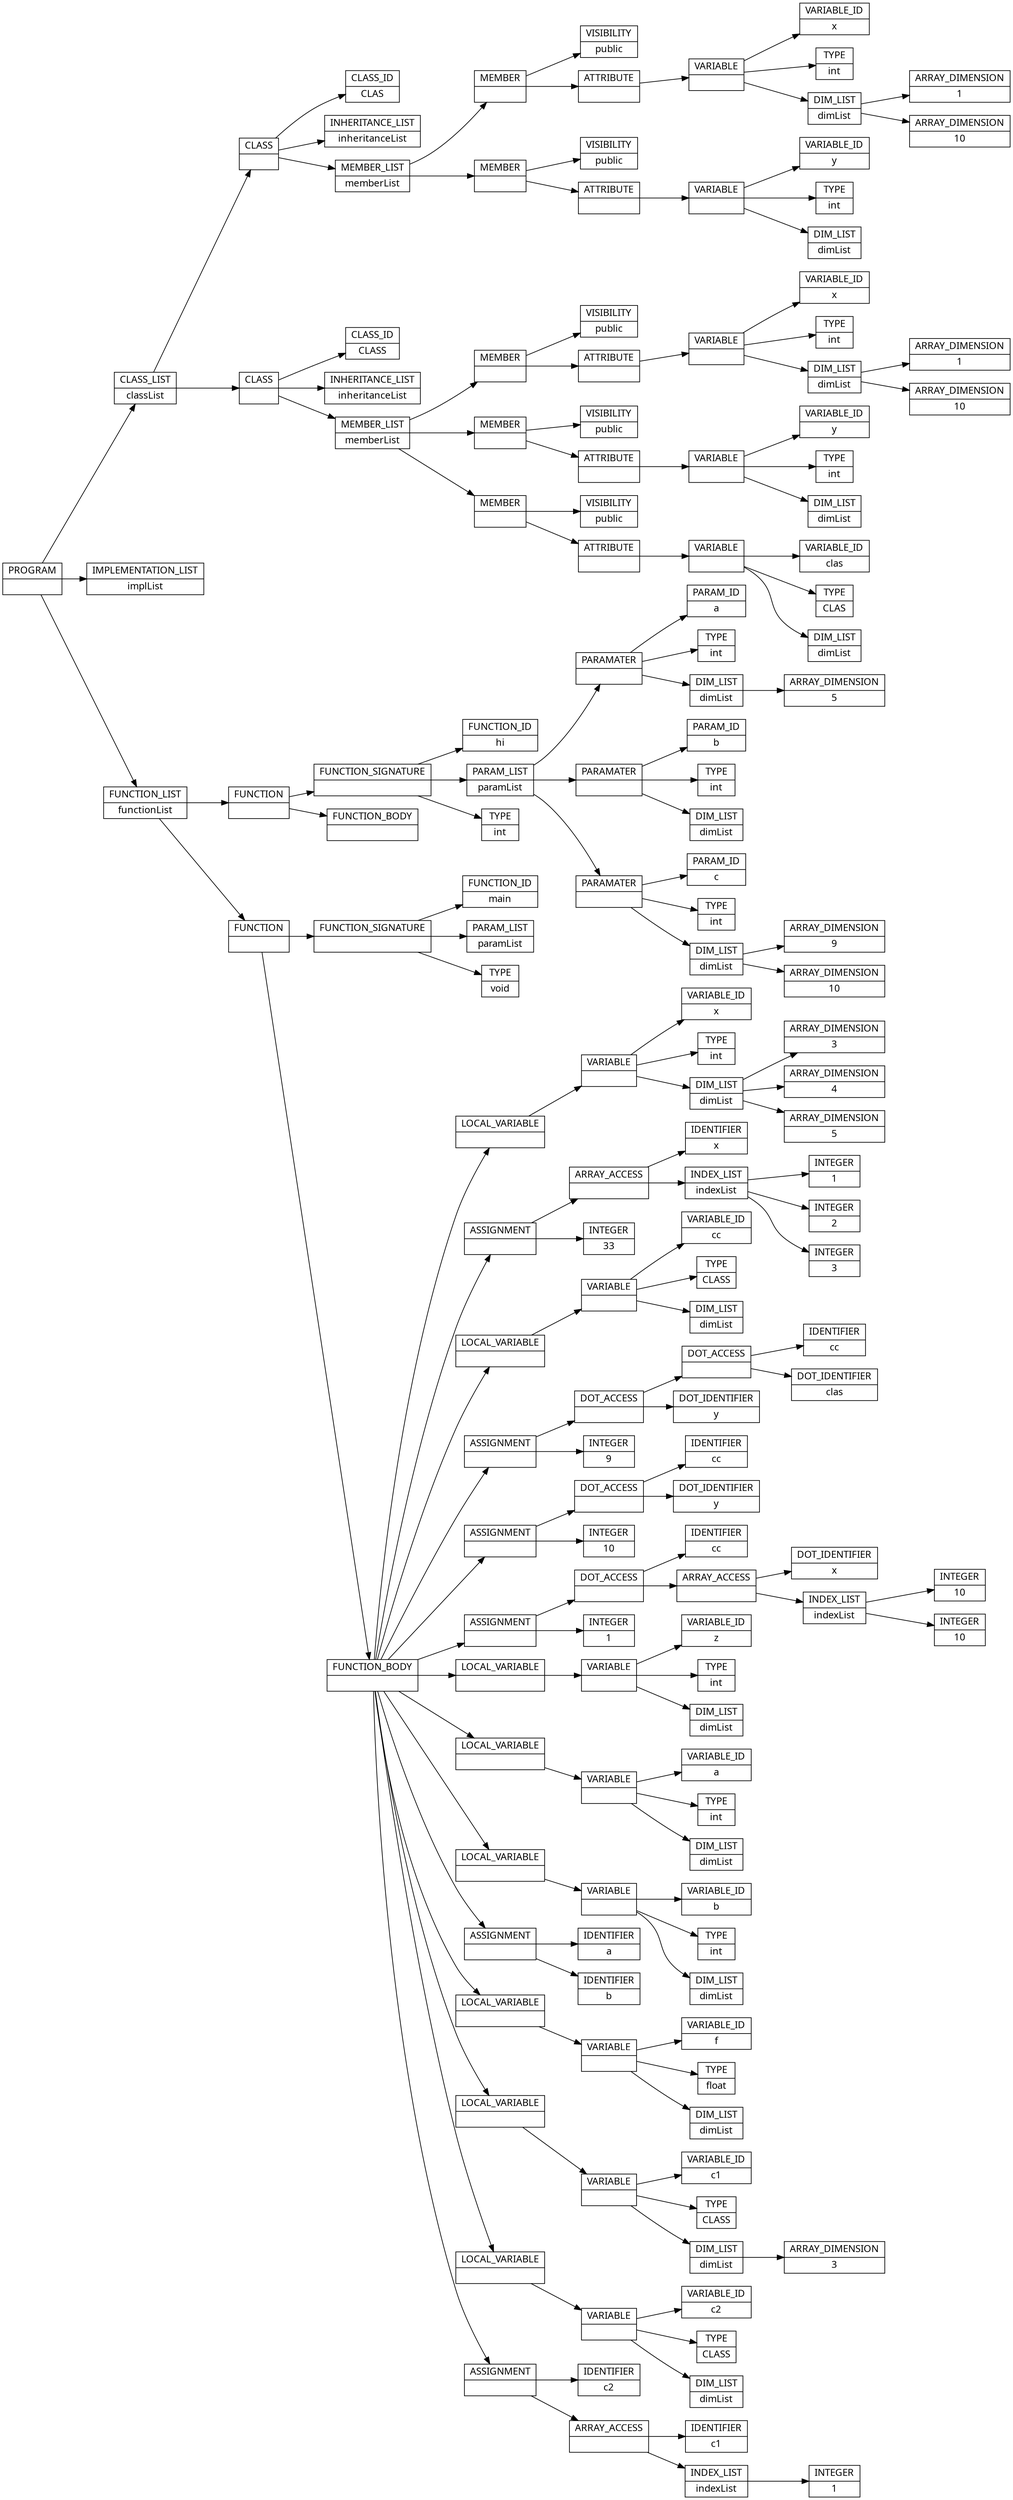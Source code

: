 digraph AST {
  node [shape=record];
    node [fontname=Sans];charset="UTF-8" splines=true splines=spline rankdir =LR
  node3 [label="PROGRAM |  "];
  node0 [label="CLASS_LIST | classList "];
  node25 [label="CLASS |  "];
  node4 [label="CLASS_ID | CLAS "];
  node5 [label="INHERITANCE_LIST | inheritanceList "];
  node6 [label="MEMBER_LIST | memberList "];
  node16 [label="MEMBER |  "];
  node7 [label="VISIBILITY | public "];
  node15 [label="ATTRIBUTE |  "];
  node14 [label="VARIABLE |  "];
  node8 [label="VARIABLE_ID | x "];
  node9 [label="TYPE | int "];
  node12 [label="DIM_LIST | dimList "];
  node11 [label="ARRAY_DIMENSION | 1 "];
  node10 [label="ARRAY_DIMENSION | 10 "];
  node24 [label="MEMBER |  "];
  node17 [label="VISIBILITY | public "];
  node23 [label="ATTRIBUTE |  "];
  node22 [label="VARIABLE |  "];
  node18 [label="VARIABLE_ID | y "];
  node19 [label="TYPE | int "];
  node20 [label="DIM_LIST | dimList "];
  node55 [label="CLASS |  "];
  node26 [label="CLASS_ID | CLASS "];
  node27 [label="INHERITANCE_LIST | inheritanceList "];
  node28 [label="MEMBER_LIST | memberList "];
  node38 [label="MEMBER |  "];
  node29 [label="VISIBILITY | public "];
  node37 [label="ATTRIBUTE |  "];
  node36 [label="VARIABLE |  "];
  node30 [label="VARIABLE_ID | x "];
  node31 [label="TYPE | int "];
  node34 [label="DIM_LIST | dimList "];
  node33 [label="ARRAY_DIMENSION | 1 "];
  node32 [label="ARRAY_DIMENSION | 10 "];
  node46 [label="MEMBER |  "];
  node39 [label="VISIBILITY | public "];
  node45 [label="ATTRIBUTE |  "];
  node44 [label="VARIABLE |  "];
  node40 [label="VARIABLE_ID | y "];
  node41 [label="TYPE | int "];
  node42 [label="DIM_LIST | dimList "];
  node54 [label="MEMBER |  "];
  node47 [label="VISIBILITY | public "];
  node53 [label="ATTRIBUTE |  "];
  node52 [label="VARIABLE |  "];
  node48 [label="VARIABLE_ID | clas "];
  node49 [label="TYPE | CLAS "];
  node50 [label="DIM_LIST | dimList "];
  node1 [label="IMPLEMENTATION_LIST | implList "];
  node2 [label="FUNCTION_LIST | functionList "];
  node79 [label="FUNCTION |  "];
  node77 [label="FUNCTION_SIGNATURE |  "];
  node56 [label="FUNCTION_ID | hi "];
  node57 [label="PARAM_LIST | paramList "];
  node63 [label="PARAMATER |  "];
  node58 [label="PARAM_ID | a "];
  node59 [label="TYPE | int "];
  node61 [label="DIM_LIST | dimList "];
  node60 [label="ARRAY_DIMENSION | 5 "];
  node68 [label="PARAMATER |  "];
  node64 [label="PARAM_ID | b "];
  node65 [label="TYPE | int "];
  node66 [label="DIM_LIST | dimList "];
  node75 [label="PARAMATER |  "];
  node69 [label="PARAM_ID | c "];
  node70 [label="TYPE | int "];
  node73 [label="DIM_LIST | dimList "];
  node72 [label="ARRAY_DIMENSION | 9 "];
  node71 [label="ARRAY_DIMENSION | 10 "];
  node76 [label="TYPE | int "];
  node78 [label="FUNCTION_BODY |  "];
  node181 [label="FUNCTION |  "];
  node83 [label="FUNCTION_SIGNATURE |  "];
  node80 [label="FUNCTION_ID | main "];
  node81 [label="PARAM_LIST | paramList "];
  node82 [label="TYPE | void "];
  node84 [label="FUNCTION_BODY |  "];
  node93 [label="LOCAL_VARIABLE |  "];
  node92 [label="VARIABLE |  "];
  node85 [label="VARIABLE_ID | x "];
  node86 [label="TYPE | int "];
  node90 [label="DIM_LIST | dimList "];
  node89 [label="ARRAY_DIMENSION | 3 "];
  node88 [label="ARRAY_DIMENSION | 4 "];
  node87 [label="ARRAY_DIMENSION | 5 "];
  node102 [label="ASSIGNMENT |  "];
  node99 [label="ARRAY_ACCESS |  "];
  node94 [label="IDENTIFIER | x "];
  node96 [label="INDEX_LIST | indexList "];
  node95 [label="INTEGER | 1 "];
  node97 [label="INTEGER | 2 "];
  node98 [label="INTEGER | 3 "];
  node101 [label="INTEGER | 33 "];
  node108 [label="LOCAL_VARIABLE |  "];
  node107 [label="VARIABLE |  "];
  node103 [label="VARIABLE_ID | cc "];
  node104 [label="TYPE | CLASS "];
  node105 [label="DIM_LIST | dimList "];
  node116 [label="ASSIGNMENT |  "];
  node113 [label="DOT_ACCESS |  "];
  node111 [label="DOT_ACCESS |  "];
  node109 [label="IDENTIFIER | cc "];
  node110 [label="DOT_IDENTIFIER | clas "];
  node112 [label="DOT_IDENTIFIER | y "];
  node115 [label="INTEGER | 9 "];
  node122 [label="ASSIGNMENT |  "];
  node119 [label="DOT_ACCESS |  "];
  node117 [label="IDENTIFIER | cc "];
  node118 [label="DOT_IDENTIFIER | y "];
  node121 [label="INTEGER | 10 "];
  node132 [label="ASSIGNMENT |  "];
  node129 [label="DOT_ACCESS |  "];
  node123 [label="IDENTIFIER | cc "];
  node128 [label="ARRAY_ACCESS |  "];
  node124 [label="DOT_IDENTIFIER | x "];
  node126 [label="INDEX_LIST | indexList "];
  node125 [label="INTEGER | 10 "];
  node127 [label="INTEGER | 10 "];
  node131 [label="INTEGER | 1 "];
  node138 [label="LOCAL_VARIABLE |  "];
  node137 [label="VARIABLE |  "];
  node133 [label="VARIABLE_ID | z "];
  node134 [label="TYPE | int "];
  node135 [label="DIM_LIST | dimList "];
  node144 [label="LOCAL_VARIABLE |  "];
  node143 [label="VARIABLE |  "];
  node139 [label="VARIABLE_ID | a "];
  node140 [label="TYPE | int "];
  node141 [label="DIM_LIST | dimList "];
  node150 [label="LOCAL_VARIABLE |  "];
  node149 [label="VARIABLE |  "];
  node145 [label="VARIABLE_ID | b "];
  node146 [label="TYPE | int "];
  node147 [label="DIM_LIST | dimList "];
  node154 [label="ASSIGNMENT |  "];
  node151 [label="IDENTIFIER | a "];
  node153 [label="IDENTIFIER | b "];
  node160 [label="LOCAL_VARIABLE |  "];
  node159 [label="VARIABLE |  "];
  node155 [label="VARIABLE_ID | f "];
  node156 [label="TYPE | float "];
  node157 [label="DIM_LIST | dimList "];
  node167 [label="LOCAL_VARIABLE |  "];
  node166 [label="VARIABLE |  "];
  node161 [label="VARIABLE_ID | c1 "];
  node162 [label="TYPE | CLASS "];
  node164 [label="DIM_LIST | dimList "];
  node163 [label="ARRAY_DIMENSION | 3 "];
  node173 [label="LOCAL_VARIABLE |  "];
  node172 [label="VARIABLE |  "];
  node168 [label="VARIABLE_ID | c2 "];
  node169 [label="TYPE | CLASS "];
  node170 [label="DIM_LIST | dimList "];
  node180 [label="ASSIGNMENT |  "];
  node174 [label="IDENTIFIER | c2 "];
  node179 [label="ARRAY_ACCESS |  "];
  node176 [label="IDENTIFIER | c1 "];
  node178 [label="INDEX_LIST | indexList "];
  node177 [label="INTEGER | 1 "];
  node3 -> node0;
  node0 -> node25;
  node25 -> node4;
  node25 -> node5;
  node25 -> node6;
  node6 -> node16;
  node16 -> node7;
  node16 -> node15;
  node15 -> node14;
  node14 -> node8;
  node14 -> node9;
  node14 -> node12;
  node12 -> node11;
  node12 -> node10;
  node6 -> node24;
  node24 -> node17;
  node24 -> node23;
  node23 -> node22;
  node22 -> node18;
  node22 -> node19;
  node22 -> node20;
  node0 -> node55;
  node55 -> node26;
  node55 -> node27;
  node55 -> node28;
  node28 -> node38;
  node38 -> node29;
  node38 -> node37;
  node37 -> node36;
  node36 -> node30;
  node36 -> node31;
  node36 -> node34;
  node34 -> node33;
  node34 -> node32;
  node28 -> node46;
  node46 -> node39;
  node46 -> node45;
  node45 -> node44;
  node44 -> node40;
  node44 -> node41;
  node44 -> node42;
  node28 -> node54;
  node54 -> node47;
  node54 -> node53;
  node53 -> node52;
  node52 -> node48;
  node52 -> node49;
  node52 -> node50;
  node3 -> node1;
  node3 -> node2;
  node2 -> node79;
  node79 -> node77;
  node77 -> node56;
  node77 -> node57;
  node57 -> node63;
  node63 -> node58;
  node63 -> node59;
  node63 -> node61;
  node61 -> node60;
  node57 -> node68;
  node68 -> node64;
  node68 -> node65;
  node68 -> node66;
  node57 -> node75;
  node75 -> node69;
  node75 -> node70;
  node75 -> node73;
  node73 -> node72;
  node73 -> node71;
  node77 -> node76;
  node79 -> node78;
  node2 -> node181;
  node181 -> node83;
  node83 -> node80;
  node83 -> node81;
  node83 -> node82;
  node181 -> node84;
  node84 -> node93;
  node93 -> node92;
  node92 -> node85;
  node92 -> node86;
  node92 -> node90;
  node90 -> node89;
  node90 -> node88;
  node90 -> node87;
  node84 -> node102;
  node102 -> node99;
  node99 -> node94;
  node99 -> node96;
  node96 -> node95;
  node96 -> node97;
  node96 -> node98;
  node102 -> node101;
  node84 -> node108;
  node108 -> node107;
  node107 -> node103;
  node107 -> node104;
  node107 -> node105;
  node84 -> node116;
  node116 -> node113;
  node113 -> node111;
  node111 -> node109;
  node111 -> node110;
  node113 -> node112;
  node116 -> node115;
  node84 -> node122;
  node122 -> node119;
  node119 -> node117;
  node119 -> node118;
  node122 -> node121;
  node84 -> node132;
  node132 -> node129;
  node129 -> node123;
  node129 -> node128;
  node128 -> node124;
  node128 -> node126;
  node126 -> node125;
  node126 -> node127;
  node132 -> node131;
  node84 -> node138;
  node138 -> node137;
  node137 -> node133;
  node137 -> node134;
  node137 -> node135;
  node84 -> node144;
  node144 -> node143;
  node143 -> node139;
  node143 -> node140;
  node143 -> node141;
  node84 -> node150;
  node150 -> node149;
  node149 -> node145;
  node149 -> node146;
  node149 -> node147;
  node84 -> node154;
  node154 -> node151;
  node154 -> node153;
  node84 -> node160;
  node160 -> node159;
  node159 -> node155;
  node159 -> node156;
  node159 -> node157;
  node84 -> node167;
  node167 -> node166;
  node166 -> node161;
  node166 -> node162;
  node166 -> node164;
  node164 -> node163;
  node84 -> node173;
  node173 -> node172;
  node172 -> node168;
  node172 -> node169;
  node172 -> node170;
  node84 -> node180;
  node180 -> node174;
  node180 -> node179;
  node179 -> node176;
  node179 -> node178;
  node178 -> node177;
}
